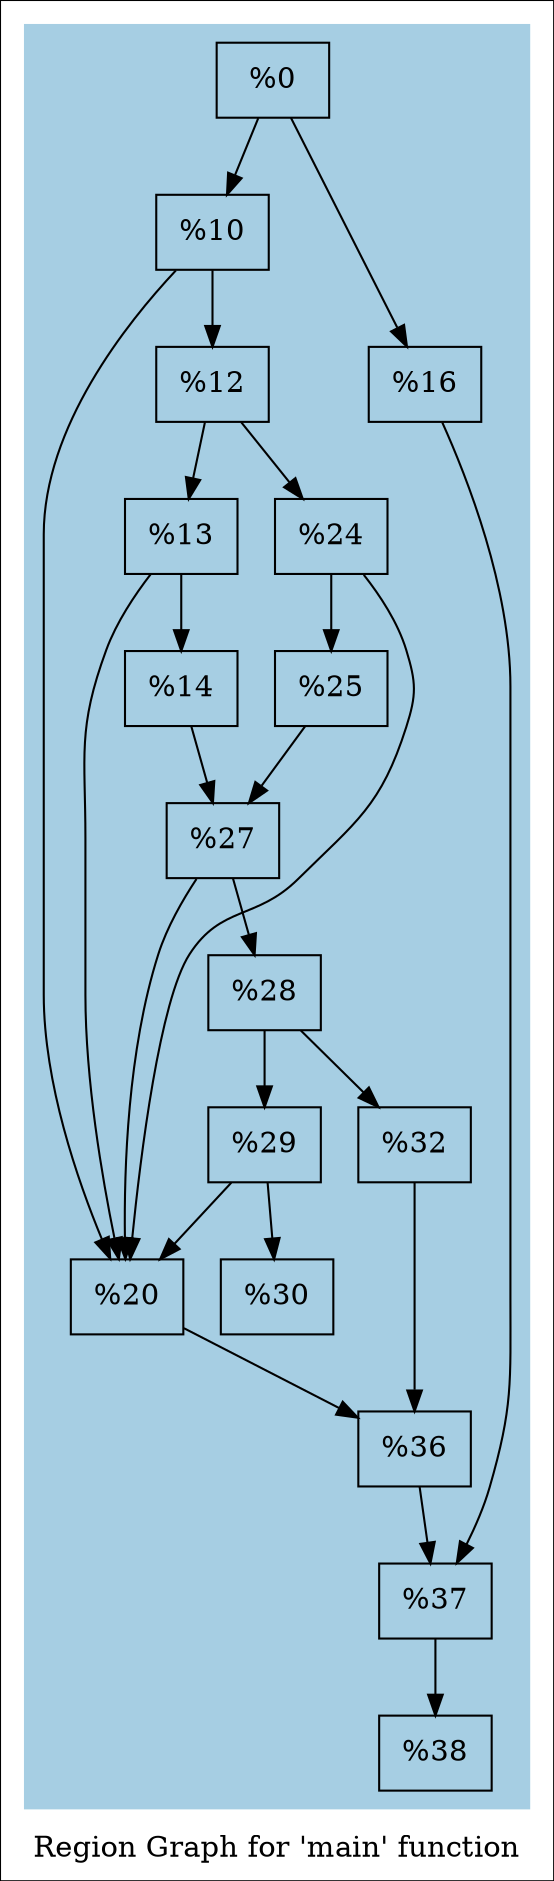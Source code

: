 digraph "Region Graph for 'main' function" {
	label="Region Graph for 'main' function";

	Node0x180ebf0 [shape=record,label="{%0}"];
	Node0x180ebf0 -> Node0x17e9e50;
	Node0x180ebf0 -> Node0x17e9eb0;
	Node0x17e9e50 [shape=record,label="{%10}"];
	Node0x17e9e50 -> Node0x17e9f10;
	Node0x17e9e50 -> Node0x1840500;
	Node0x17e9f10 [shape=record,label="{%12}"];
	Node0x17e9f10 -> Node0x1840560;
	Node0x17e9f10 -> Node0x18405c0;
	Node0x1840560 [shape=record,label="{%13}"];
	Node0x1840560 -> Node0x1840620;
	Node0x1840560 -> Node0x1840500;
	Node0x1840620 [shape=record,label="{%14}"];
	Node0x1840620 -> Node0x18407d0;
	Node0x18407d0 [shape=record,label="{%27}"];
	Node0x18407d0 -> Node0x1840830;
	Node0x18407d0 -> Node0x1840500;
	Node0x1840830 [shape=record,label="{%28}"];
	Node0x1840830 -> Node0x1840890;
	Node0x1840830 -> Node0x18408f0;
	Node0x1840890 [shape=record,label="{%29}"];
	Node0x1840890 -> Node0x1840950;
	Node0x1840890 -> Node0x1840500;
	Node0x1840950 [shape=record,label="{%30}"];
	Node0x1840500 [shape=record,label="{%20}"];
	Node0x1840500 -> Node0x1841050;
	Node0x1841050 [shape=record,label="{%36}"];
	Node0x1841050 -> Node0x18410b0;
	Node0x18410b0 [shape=record,label="{%37}"];
	Node0x18410b0 -> Node0x1841110;
	Node0x1841110 [shape=record,label="{%38}"];
	Node0x18408f0 [shape=record,label="{%32}"];
	Node0x18408f0 -> Node0x1841050;
	Node0x18405c0 [shape=record,label="{%24}"];
	Node0x18405c0 -> Node0x1841170;
	Node0x18405c0 -> Node0x1840500;
	Node0x1841170 [shape=record,label="{%25}"];
	Node0x1841170 -> Node0x18407d0;
	Node0x17e9eb0 [shape=record,label="{%16}"];
	Node0x17e9eb0 -> Node0x18410b0;
	colorscheme = "paired12"
        subgraph cluster_0x17e7630 {
          label = "";
          style = filled;
          color = 1
          Node0x180ebf0;
          Node0x17e9e50;
          Node0x17e9f10;
          Node0x1840560;
          Node0x1840620;
          Node0x18407d0;
          Node0x1840830;
          Node0x1840890;
          Node0x1840950;
          Node0x1840500;
          Node0x1841050;
          Node0x18410b0;
          Node0x1841110;
          Node0x18408f0;
          Node0x18405c0;
          Node0x1841170;
          Node0x17e9eb0;
        }
}
